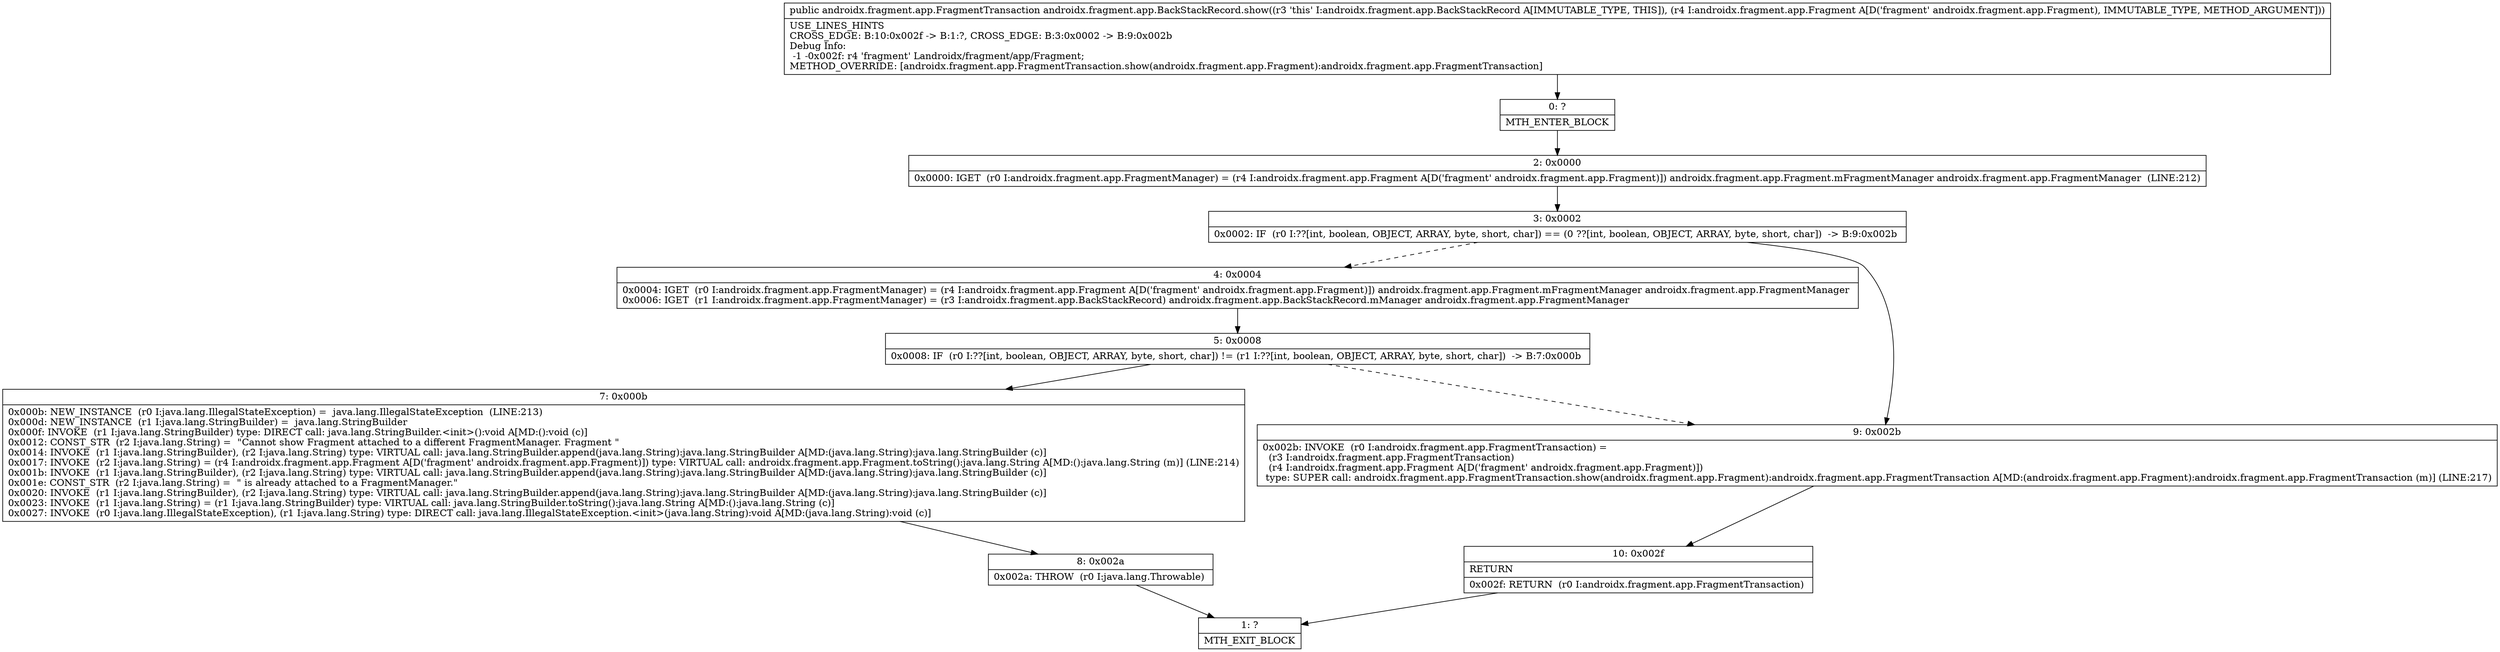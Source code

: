 digraph "CFG forandroidx.fragment.app.BackStackRecord.show(Landroidx\/fragment\/app\/Fragment;)Landroidx\/fragment\/app\/FragmentTransaction;" {
Node_0 [shape=record,label="{0\:\ ?|MTH_ENTER_BLOCK\l}"];
Node_2 [shape=record,label="{2\:\ 0x0000|0x0000: IGET  (r0 I:androidx.fragment.app.FragmentManager) = (r4 I:androidx.fragment.app.Fragment A[D('fragment' androidx.fragment.app.Fragment)]) androidx.fragment.app.Fragment.mFragmentManager androidx.fragment.app.FragmentManager  (LINE:212)\l}"];
Node_3 [shape=record,label="{3\:\ 0x0002|0x0002: IF  (r0 I:??[int, boolean, OBJECT, ARRAY, byte, short, char]) == (0 ??[int, boolean, OBJECT, ARRAY, byte, short, char])  \-\> B:9:0x002b \l}"];
Node_4 [shape=record,label="{4\:\ 0x0004|0x0004: IGET  (r0 I:androidx.fragment.app.FragmentManager) = (r4 I:androidx.fragment.app.Fragment A[D('fragment' androidx.fragment.app.Fragment)]) androidx.fragment.app.Fragment.mFragmentManager androidx.fragment.app.FragmentManager \l0x0006: IGET  (r1 I:androidx.fragment.app.FragmentManager) = (r3 I:androidx.fragment.app.BackStackRecord) androidx.fragment.app.BackStackRecord.mManager androidx.fragment.app.FragmentManager \l}"];
Node_5 [shape=record,label="{5\:\ 0x0008|0x0008: IF  (r0 I:??[int, boolean, OBJECT, ARRAY, byte, short, char]) != (r1 I:??[int, boolean, OBJECT, ARRAY, byte, short, char])  \-\> B:7:0x000b \l}"];
Node_7 [shape=record,label="{7\:\ 0x000b|0x000b: NEW_INSTANCE  (r0 I:java.lang.IllegalStateException) =  java.lang.IllegalStateException  (LINE:213)\l0x000d: NEW_INSTANCE  (r1 I:java.lang.StringBuilder) =  java.lang.StringBuilder \l0x000f: INVOKE  (r1 I:java.lang.StringBuilder) type: DIRECT call: java.lang.StringBuilder.\<init\>():void A[MD:():void (c)]\l0x0012: CONST_STR  (r2 I:java.lang.String) =  \"Cannot show Fragment attached to a different FragmentManager. Fragment \" \l0x0014: INVOKE  (r1 I:java.lang.StringBuilder), (r2 I:java.lang.String) type: VIRTUAL call: java.lang.StringBuilder.append(java.lang.String):java.lang.StringBuilder A[MD:(java.lang.String):java.lang.StringBuilder (c)]\l0x0017: INVOKE  (r2 I:java.lang.String) = (r4 I:androidx.fragment.app.Fragment A[D('fragment' androidx.fragment.app.Fragment)]) type: VIRTUAL call: androidx.fragment.app.Fragment.toString():java.lang.String A[MD:():java.lang.String (m)] (LINE:214)\l0x001b: INVOKE  (r1 I:java.lang.StringBuilder), (r2 I:java.lang.String) type: VIRTUAL call: java.lang.StringBuilder.append(java.lang.String):java.lang.StringBuilder A[MD:(java.lang.String):java.lang.StringBuilder (c)]\l0x001e: CONST_STR  (r2 I:java.lang.String) =  \" is already attached to a FragmentManager.\" \l0x0020: INVOKE  (r1 I:java.lang.StringBuilder), (r2 I:java.lang.String) type: VIRTUAL call: java.lang.StringBuilder.append(java.lang.String):java.lang.StringBuilder A[MD:(java.lang.String):java.lang.StringBuilder (c)]\l0x0023: INVOKE  (r1 I:java.lang.String) = (r1 I:java.lang.StringBuilder) type: VIRTUAL call: java.lang.StringBuilder.toString():java.lang.String A[MD:():java.lang.String (c)]\l0x0027: INVOKE  (r0 I:java.lang.IllegalStateException), (r1 I:java.lang.String) type: DIRECT call: java.lang.IllegalStateException.\<init\>(java.lang.String):void A[MD:(java.lang.String):void (c)]\l}"];
Node_8 [shape=record,label="{8\:\ 0x002a|0x002a: THROW  (r0 I:java.lang.Throwable) \l}"];
Node_1 [shape=record,label="{1\:\ ?|MTH_EXIT_BLOCK\l}"];
Node_9 [shape=record,label="{9\:\ 0x002b|0x002b: INVOKE  (r0 I:androidx.fragment.app.FragmentTransaction) = \l  (r3 I:androidx.fragment.app.FragmentTransaction)\l  (r4 I:androidx.fragment.app.Fragment A[D('fragment' androidx.fragment.app.Fragment)])\l type: SUPER call: androidx.fragment.app.FragmentTransaction.show(androidx.fragment.app.Fragment):androidx.fragment.app.FragmentTransaction A[MD:(androidx.fragment.app.Fragment):androidx.fragment.app.FragmentTransaction (m)] (LINE:217)\l}"];
Node_10 [shape=record,label="{10\:\ 0x002f|RETURN\l|0x002f: RETURN  (r0 I:androidx.fragment.app.FragmentTransaction) \l}"];
MethodNode[shape=record,label="{public androidx.fragment.app.FragmentTransaction androidx.fragment.app.BackStackRecord.show((r3 'this' I:androidx.fragment.app.BackStackRecord A[IMMUTABLE_TYPE, THIS]), (r4 I:androidx.fragment.app.Fragment A[D('fragment' androidx.fragment.app.Fragment), IMMUTABLE_TYPE, METHOD_ARGUMENT]))  | USE_LINES_HINTS\lCROSS_EDGE: B:10:0x002f \-\> B:1:?, CROSS_EDGE: B:3:0x0002 \-\> B:9:0x002b\lDebug Info:\l  \-1 \-0x002f: r4 'fragment' Landroidx\/fragment\/app\/Fragment;\lMETHOD_OVERRIDE: [androidx.fragment.app.FragmentTransaction.show(androidx.fragment.app.Fragment):androidx.fragment.app.FragmentTransaction]\l}"];
MethodNode -> Node_0;Node_0 -> Node_2;
Node_2 -> Node_3;
Node_3 -> Node_4[style=dashed];
Node_3 -> Node_9;
Node_4 -> Node_5;
Node_5 -> Node_7;
Node_5 -> Node_9[style=dashed];
Node_7 -> Node_8;
Node_8 -> Node_1;
Node_9 -> Node_10;
Node_10 -> Node_1;
}

